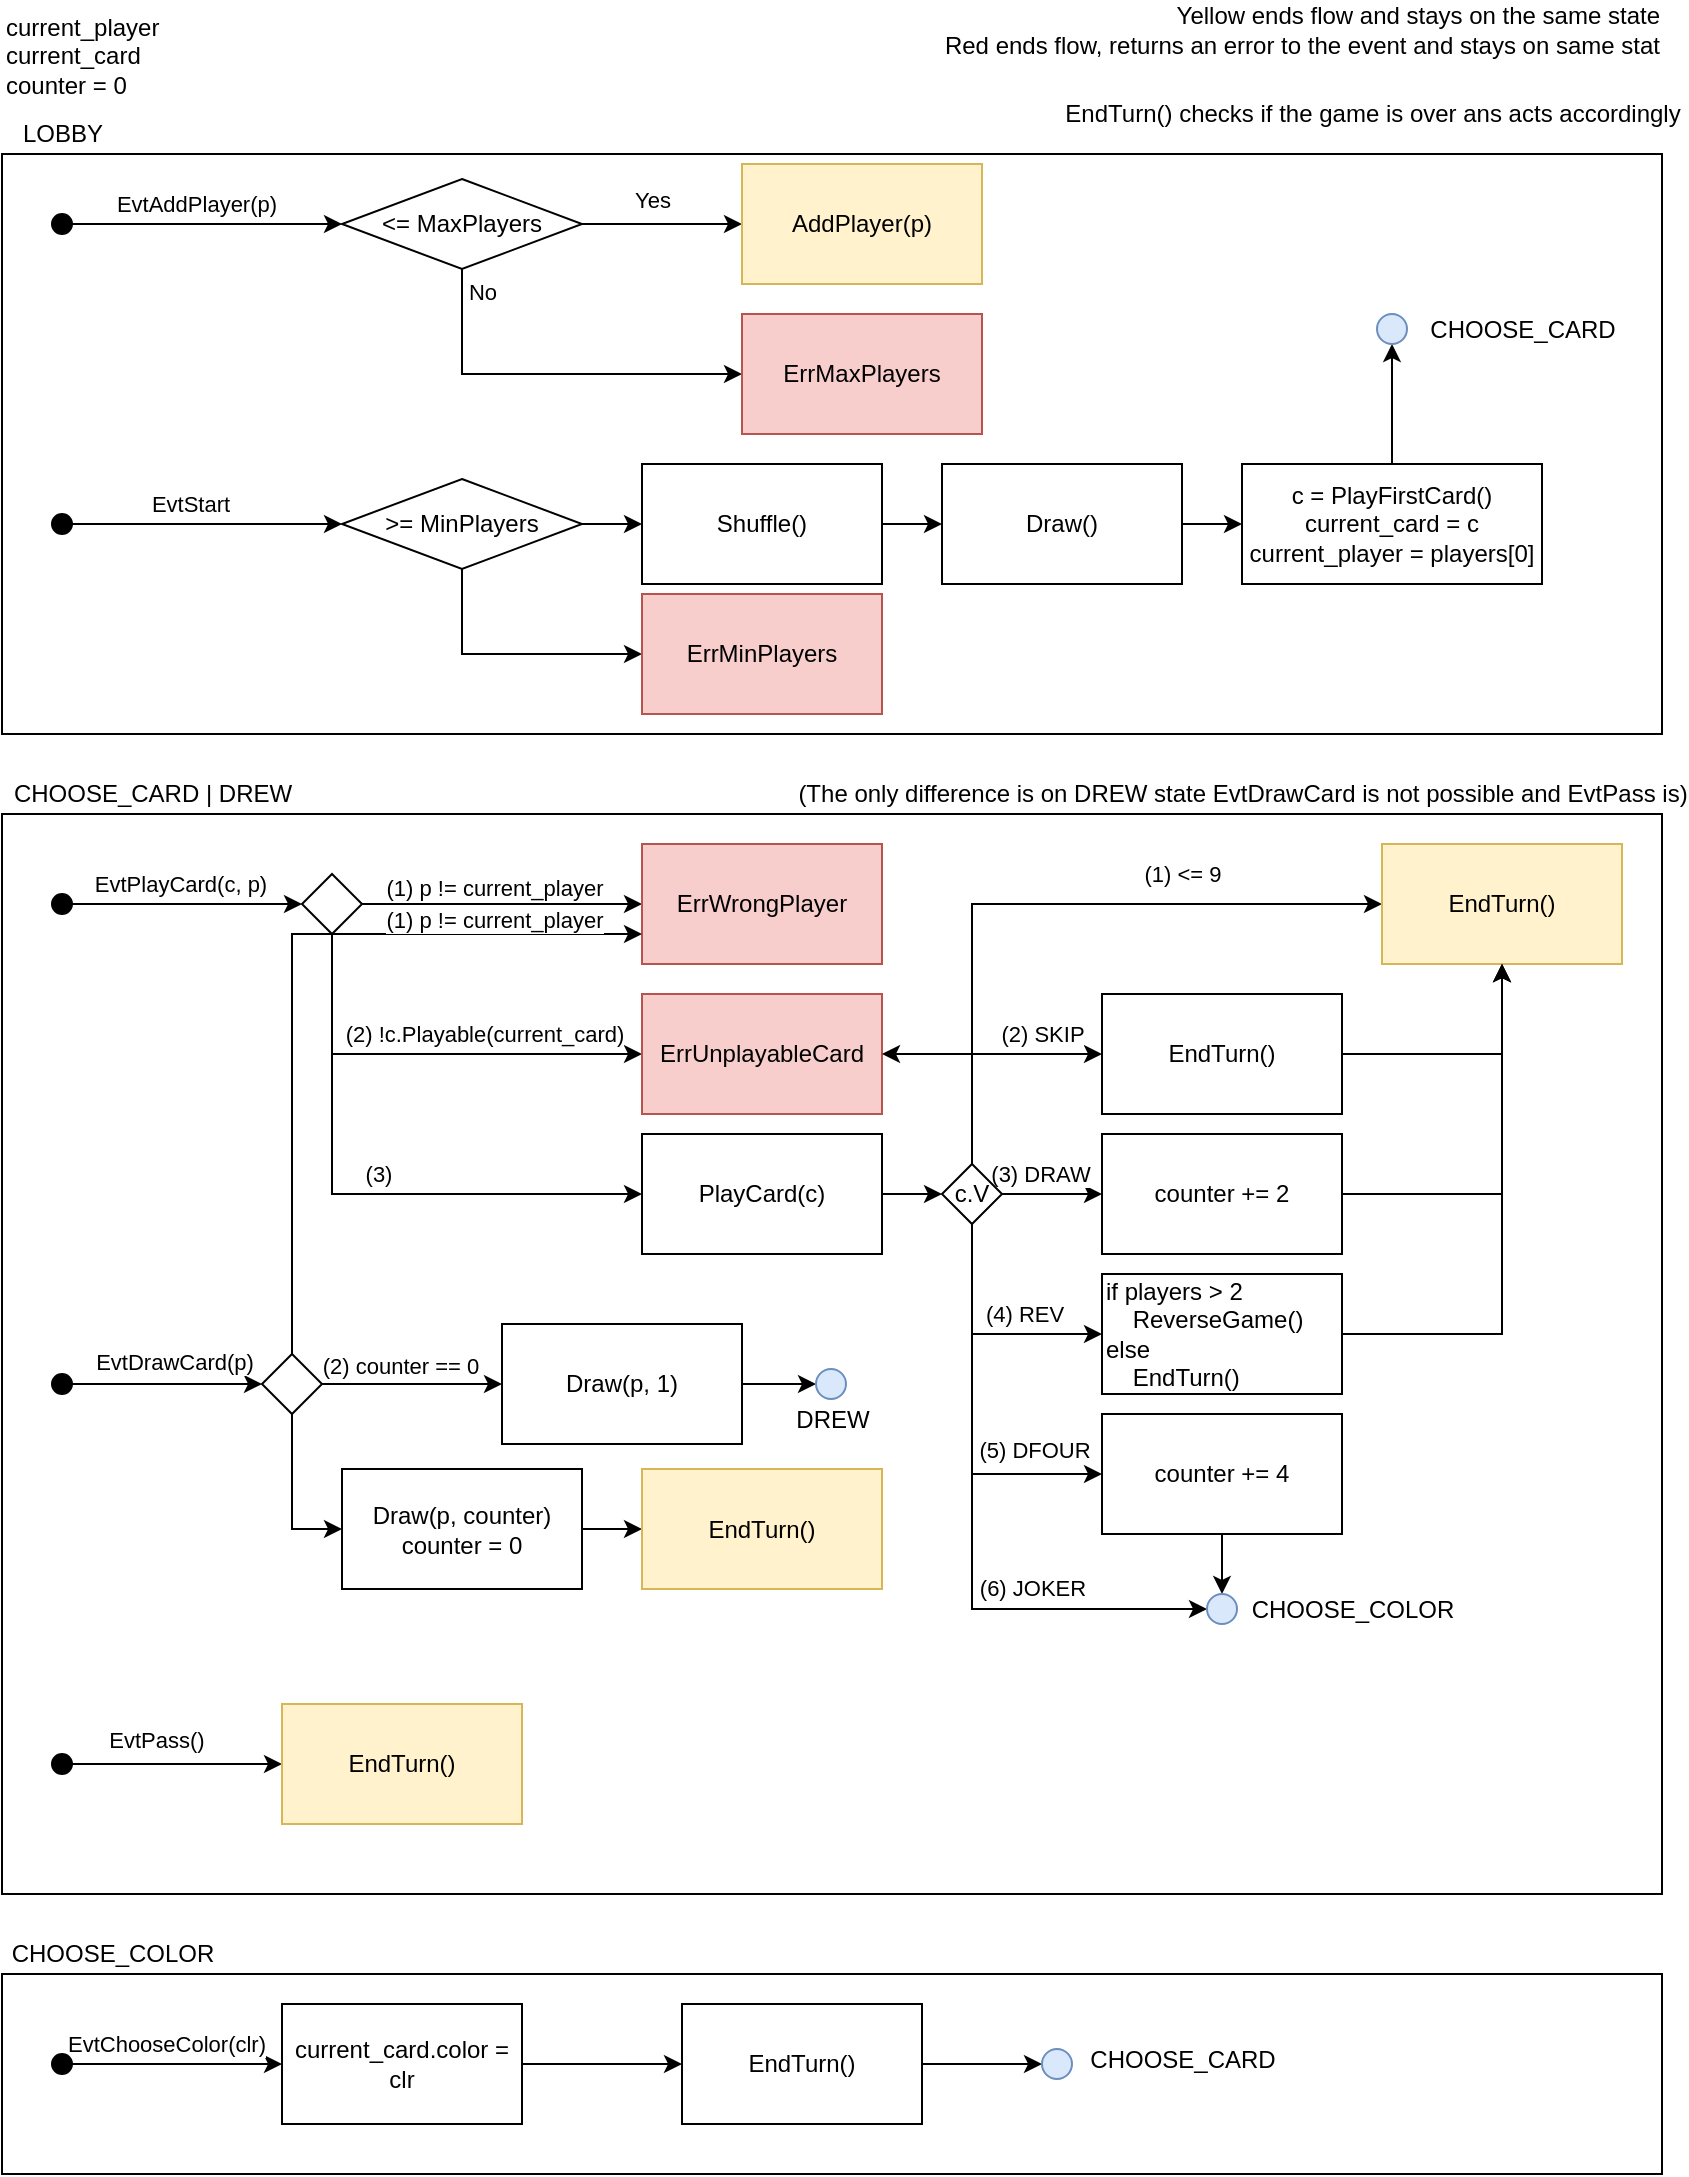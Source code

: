 <mxfile version="14.7.10" type="device"><diagram id="kDZEAtWuV9lDBCB9QYYx" name="Page-1"><mxGraphModel dx="1422" dy="772" grid="1" gridSize="10" guides="1" tooltips="1" connect="1" arrows="1" fold="1" page="1" pageScale="1" pageWidth="850" pageHeight="1100" math="0" shadow="0"><root><mxCell id="0"/><mxCell id="1" parent="0"/><mxCell id="etPcfaq8TZHRsoMwcP09-1" value="" style="rounded=0;whiteSpace=wrap;html=1;fillColor=none;" vertex="1" parent="1"><mxGeometry x="10" y="80" width="830" height="290" as="geometry"/></mxCell><mxCell id="etPcfaq8TZHRsoMwcP09-2" value="LOBBY" style="text;html=1;align=center;verticalAlign=middle;resizable=0;points=[];autosize=1;strokeColor=none;" vertex="1" parent="1"><mxGeometry x="10" y="60" width="60" height="20" as="geometry"/></mxCell><mxCell id="etPcfaq8TZHRsoMwcP09-5" style="edgeStyle=orthogonalEdgeStyle;rounded=0;orthogonalLoop=1;jettySize=auto;html=1;exitX=1;exitY=0.5;exitDx=0;exitDy=0;entryX=0;entryY=0.5;entryDx=0;entryDy=0;" edge="1" parent="1" source="etPcfaq8TZHRsoMwcP09-3"><mxGeometry relative="1" as="geometry"><mxPoint x="180" y="115" as="targetPoint"/></mxGeometry></mxCell><mxCell id="etPcfaq8TZHRsoMwcP09-6" value="EvtAddPlayer(p)" style="edgeLabel;html=1;align=center;verticalAlign=middle;resizable=0;points=[];" vertex="1" connectable="0" parent="etPcfaq8TZHRsoMwcP09-5"><mxGeometry x="-0.289" y="-2" relative="1" as="geometry"><mxPoint x="14" y="-12" as="offset"/></mxGeometry></mxCell><mxCell id="etPcfaq8TZHRsoMwcP09-3" value="" style="ellipse;whiteSpace=wrap;html=1;aspect=fixed;fillColor=#000000;" vertex="1" parent="1"><mxGeometry x="35" y="110" width="10" height="10" as="geometry"/></mxCell><mxCell id="etPcfaq8TZHRsoMwcP09-9" value="" style="edgeStyle=orthogonalEdgeStyle;rounded=0;orthogonalLoop=1;jettySize=auto;html=1;" edge="1" parent="1" source="etPcfaq8TZHRsoMwcP09-7" target="etPcfaq8TZHRsoMwcP09-8"><mxGeometry relative="1" as="geometry"/></mxCell><mxCell id="etPcfaq8TZHRsoMwcP09-10" value="Yes" style="edgeLabel;html=1;align=center;verticalAlign=middle;resizable=0;points=[];" vertex="1" connectable="0" parent="etPcfaq8TZHRsoMwcP09-9"><mxGeometry x="-0.25" relative="1" as="geometry"><mxPoint x="5" y="-12" as="offset"/></mxGeometry></mxCell><mxCell id="etPcfaq8TZHRsoMwcP09-12" value="" style="edgeStyle=orthogonalEdgeStyle;rounded=0;orthogonalLoop=1;jettySize=auto;html=1;" edge="1" parent="1" source="etPcfaq8TZHRsoMwcP09-7" target="etPcfaq8TZHRsoMwcP09-11"><mxGeometry relative="1" as="geometry"><Array as="points"><mxPoint x="240" y="190"/></Array></mxGeometry></mxCell><mxCell id="etPcfaq8TZHRsoMwcP09-14" value="No" style="edgeLabel;html=1;align=center;verticalAlign=middle;resizable=0;points=[];" vertex="1" connectable="0" parent="etPcfaq8TZHRsoMwcP09-12"><mxGeometry x="-0.88" y="2" relative="1" as="geometry"><mxPoint x="8" as="offset"/></mxGeometry></mxCell><mxCell id="etPcfaq8TZHRsoMwcP09-7" value="&amp;lt;= MaxPlayers" style="rhombus;whiteSpace=wrap;html=1;fillColor=#FFFFFF;" vertex="1" parent="1"><mxGeometry x="180" y="92.5" width="120" height="45" as="geometry"/></mxCell><mxCell id="etPcfaq8TZHRsoMwcP09-8" value="AddPlayer(p)" style="whiteSpace=wrap;html=1;fillColor=#fff2cc;strokeColor=#d6b656;" vertex="1" parent="1"><mxGeometry x="380" y="85" width="120" height="60" as="geometry"/></mxCell><mxCell id="etPcfaq8TZHRsoMwcP09-11" value="ErrMaxPlayers" style="whiteSpace=wrap;html=1;fillColor=#f8cecc;strokeColor=#b85450;" vertex="1" parent="1"><mxGeometry x="380" y="160" width="120" height="60" as="geometry"/></mxCell><mxCell id="etPcfaq8TZHRsoMwcP09-17" style="edgeStyle=orthogonalEdgeStyle;rounded=0;orthogonalLoop=1;jettySize=auto;html=1;exitX=1;exitY=0.5;exitDx=0;exitDy=0;entryX=0;entryY=0.5;entryDx=0;entryDy=0;" edge="1" parent="1" source="etPcfaq8TZHRsoMwcP09-15" target="etPcfaq8TZHRsoMwcP09-16"><mxGeometry relative="1" as="geometry"/></mxCell><mxCell id="etPcfaq8TZHRsoMwcP09-18" value="EvtStart" style="edgeLabel;html=1;align=center;verticalAlign=middle;resizable=0;points=[];" vertex="1" connectable="0" parent="etPcfaq8TZHRsoMwcP09-17"><mxGeometry x="-0.659" y="-2" relative="1" as="geometry"><mxPoint x="36" y="-12" as="offset"/></mxGeometry></mxCell><mxCell id="etPcfaq8TZHRsoMwcP09-15" value="" style="ellipse;whiteSpace=wrap;html=1;aspect=fixed;fillColor=#000000;" vertex="1" parent="1"><mxGeometry x="35" y="260" width="10" height="10" as="geometry"/></mxCell><mxCell id="etPcfaq8TZHRsoMwcP09-20" style="edgeStyle=orthogonalEdgeStyle;rounded=0;orthogonalLoop=1;jettySize=auto;html=1;exitX=1;exitY=0.5;exitDx=0;exitDy=0;entryX=0;entryY=0.5;entryDx=0;entryDy=0;" edge="1" parent="1" source="etPcfaq8TZHRsoMwcP09-16" target="etPcfaq8TZHRsoMwcP09-19"><mxGeometry relative="1" as="geometry"/></mxCell><mxCell id="etPcfaq8TZHRsoMwcP09-32" style="edgeStyle=orthogonalEdgeStyle;rounded=0;orthogonalLoop=1;jettySize=auto;html=1;exitX=0.5;exitY=1;exitDx=0;exitDy=0;entryX=0;entryY=0.5;entryDx=0;entryDy=0;" edge="1" parent="1" source="etPcfaq8TZHRsoMwcP09-16" target="etPcfaq8TZHRsoMwcP09-31"><mxGeometry relative="1" as="geometry"/></mxCell><mxCell id="etPcfaq8TZHRsoMwcP09-16" value="&amp;gt;= MinPlayers" style="rhombus;whiteSpace=wrap;html=1;fillColor=#FFFFFF;" vertex="1" parent="1"><mxGeometry x="180" y="242.5" width="120" height="45" as="geometry"/></mxCell><mxCell id="etPcfaq8TZHRsoMwcP09-22" value="" style="edgeStyle=orthogonalEdgeStyle;rounded=0;orthogonalLoop=1;jettySize=auto;html=1;" edge="1" parent="1" source="etPcfaq8TZHRsoMwcP09-19" target="etPcfaq8TZHRsoMwcP09-21"><mxGeometry relative="1" as="geometry"/></mxCell><mxCell id="etPcfaq8TZHRsoMwcP09-19" value="Shuffle()" style="whiteSpace=wrap;html=1;fillColor=#FFFFFF;" vertex="1" parent="1"><mxGeometry x="330" y="235" width="120" height="60" as="geometry"/></mxCell><mxCell id="etPcfaq8TZHRsoMwcP09-25" value="" style="edgeStyle=orthogonalEdgeStyle;rounded=0;orthogonalLoop=1;jettySize=auto;html=1;" edge="1" parent="1" source="etPcfaq8TZHRsoMwcP09-21" target="etPcfaq8TZHRsoMwcP09-24"><mxGeometry relative="1" as="geometry"/></mxCell><mxCell id="etPcfaq8TZHRsoMwcP09-21" value="Draw()" style="whiteSpace=wrap;html=1;fillColor=#FFFFFF;" vertex="1" parent="1"><mxGeometry x="480" y="235" width="120" height="60" as="geometry"/></mxCell><mxCell id="etPcfaq8TZHRsoMwcP09-29" style="edgeStyle=orthogonalEdgeStyle;rounded=0;orthogonalLoop=1;jettySize=auto;html=1;exitX=0.5;exitY=0;exitDx=0;exitDy=0;entryX=0.5;entryY=1;entryDx=0;entryDy=0;" edge="1" parent="1" source="etPcfaq8TZHRsoMwcP09-24" target="etPcfaq8TZHRsoMwcP09-28"><mxGeometry relative="1" as="geometry"/></mxCell><mxCell id="etPcfaq8TZHRsoMwcP09-24" value="c = PlayFirstCard()&lt;br&gt;current_card = c&lt;br&gt;current_player = players[0]" style="whiteSpace=wrap;html=1;fillColor=#FFFFFF;" vertex="1" parent="1"><mxGeometry x="630" y="235" width="150" height="60" as="geometry"/></mxCell><mxCell id="etPcfaq8TZHRsoMwcP09-28" value="" style="ellipse;whiteSpace=wrap;html=1;aspect=fixed;fillColor=#dae8fc;strokeColor=#6c8ebf;" vertex="1" parent="1"><mxGeometry x="697.5" y="160" width="15" height="15" as="geometry"/></mxCell><mxCell id="etPcfaq8TZHRsoMwcP09-30" value="CHOOSE_CARD" style="text;html=1;align=center;verticalAlign=middle;resizable=0;points=[];autosize=1;strokeColor=none;" vertex="1" parent="1"><mxGeometry x="720" y="157.5" width="100" height="20" as="geometry"/></mxCell><mxCell id="etPcfaq8TZHRsoMwcP09-31" value="ErrMinPlayers" style="whiteSpace=wrap;html=1;fillColor=#f8cecc;strokeColor=#b85450;" vertex="1" parent="1"><mxGeometry x="330" y="300" width="120" height="60" as="geometry"/></mxCell><mxCell id="etPcfaq8TZHRsoMwcP09-35" value="" style="rounded=0;whiteSpace=wrap;html=1;fillColor=none;" vertex="1" parent="1"><mxGeometry x="10" y="410" width="830" height="540" as="geometry"/></mxCell><mxCell id="etPcfaq8TZHRsoMwcP09-36" value="CHOOSE_CARD | DREW" style="text;html=1;align=center;verticalAlign=middle;resizable=0;points=[];autosize=1;strokeColor=none;" vertex="1" parent="1"><mxGeometry x="10" y="390" width="150" height="20" as="geometry"/></mxCell><mxCell id="etPcfaq8TZHRsoMwcP09-41" style="edgeStyle=orthogonalEdgeStyle;rounded=0;orthogonalLoop=1;jettySize=auto;html=1;exitX=1;exitY=0.5;exitDx=0;exitDy=0;entryX=0;entryY=0.5;entryDx=0;entryDy=0;" edge="1" parent="1" source="etPcfaq8TZHRsoMwcP09-37" target="etPcfaq8TZHRsoMwcP09-40"><mxGeometry relative="1" as="geometry"/></mxCell><mxCell id="etPcfaq8TZHRsoMwcP09-42" value="EvtPlayCard(c, p)" style="edgeLabel;html=1;align=center;verticalAlign=middle;resizable=0;points=[];" vertex="1" connectable="0" parent="etPcfaq8TZHRsoMwcP09-41"><mxGeometry x="-0.709" relative="1" as="geometry"><mxPoint x="37" y="-10" as="offset"/></mxGeometry></mxCell><mxCell id="etPcfaq8TZHRsoMwcP09-37" value="" style="ellipse;whiteSpace=wrap;html=1;aspect=fixed;fillColor=#000000;" vertex="1" parent="1"><mxGeometry x="35" y="450" width="10" height="10" as="geometry"/></mxCell><mxCell id="etPcfaq8TZHRsoMwcP09-45" style="edgeStyle=orthogonalEdgeStyle;rounded=0;orthogonalLoop=1;jettySize=auto;html=1;exitX=1;exitY=0.5;exitDx=0;exitDy=0;entryX=0;entryY=0.5;entryDx=0;entryDy=0;" edge="1" parent="1" source="etPcfaq8TZHRsoMwcP09-40" target="etPcfaq8TZHRsoMwcP09-44"><mxGeometry relative="1" as="geometry"/></mxCell><mxCell id="etPcfaq8TZHRsoMwcP09-46" value="(1) p != current_player" style="edgeLabel;html=1;align=center;verticalAlign=middle;resizable=0;points=[];" vertex="1" connectable="0" parent="etPcfaq8TZHRsoMwcP09-45"><mxGeometry x="-0.771" y="-1" relative="1" as="geometry"><mxPoint x="50" y="-9" as="offset"/></mxGeometry></mxCell><mxCell id="etPcfaq8TZHRsoMwcP09-48" style="edgeStyle=orthogonalEdgeStyle;rounded=0;orthogonalLoop=1;jettySize=auto;html=1;exitX=0.5;exitY=1;exitDx=0;exitDy=0;entryX=0;entryY=0.5;entryDx=0;entryDy=0;" edge="1" parent="1" source="etPcfaq8TZHRsoMwcP09-40" target="etPcfaq8TZHRsoMwcP09-47"><mxGeometry relative="1" as="geometry"/></mxCell><mxCell id="etPcfaq8TZHRsoMwcP09-49" value="(2) !c.Playable(current_card)" style="edgeLabel;html=1;align=center;verticalAlign=middle;resizable=0;points=[];" vertex="1" connectable="0" parent="etPcfaq8TZHRsoMwcP09-48"><mxGeometry x="-0.225" relative="1" as="geometry"><mxPoint x="52" y="-10" as="offset"/></mxGeometry></mxCell><mxCell id="etPcfaq8TZHRsoMwcP09-52" style="edgeStyle=orthogonalEdgeStyle;rounded=0;orthogonalLoop=1;jettySize=auto;html=1;exitX=0.5;exitY=1;exitDx=0;exitDy=0;entryX=0;entryY=0.5;entryDx=0;entryDy=0;" edge="1" parent="1" source="etPcfaq8TZHRsoMwcP09-40" target="etPcfaq8TZHRsoMwcP09-51"><mxGeometry relative="1" as="geometry"/></mxCell><mxCell id="etPcfaq8TZHRsoMwcP09-53" value="(3)" style="edgeLabel;html=1;align=center;verticalAlign=middle;resizable=0;points=[];" vertex="1" connectable="0" parent="etPcfaq8TZHRsoMwcP09-52"><mxGeometry x="0.073" relative="1" as="geometry"><mxPoint y="-10" as="offset"/></mxGeometry></mxCell><mxCell id="etPcfaq8TZHRsoMwcP09-40" value="" style="rhombus;whiteSpace=wrap;html=1;fillColor=#FFFFFF;" vertex="1" parent="1"><mxGeometry x="160" y="440" width="30" height="30" as="geometry"/></mxCell><mxCell id="etPcfaq8TZHRsoMwcP09-43" value="current_player&lt;br&gt;current_card&lt;br&gt;counter = 0" style="text;html=1;align=left;verticalAlign=bottom;resizable=0;points=[];autosize=1;strokeColor=none;" vertex="1" parent="1"><mxGeometry x="10" y="5" width="90" height="50" as="geometry"/></mxCell><mxCell id="etPcfaq8TZHRsoMwcP09-44" value="ErrWrongPlayer" style="whiteSpace=wrap;html=1;fillColor=#f8cecc;strokeColor=#b85450;" vertex="1" parent="1"><mxGeometry x="330" y="425" width="120" height="60" as="geometry"/></mxCell><mxCell id="etPcfaq8TZHRsoMwcP09-47" value="ErrUnplayableCard" style="whiteSpace=wrap;html=1;fillColor=#f8cecc;strokeColor=#b85450;" vertex="1" parent="1"><mxGeometry x="330" y="500" width="120" height="60" as="geometry"/></mxCell><mxCell id="etPcfaq8TZHRsoMwcP09-55" style="edgeStyle=orthogonalEdgeStyle;rounded=0;orthogonalLoop=1;jettySize=auto;html=1;exitX=1;exitY=0.5;exitDx=0;exitDy=0;entryX=0;entryY=0.5;entryDx=0;entryDy=0;" edge="1" parent="1" source="etPcfaq8TZHRsoMwcP09-51" target="etPcfaq8TZHRsoMwcP09-54"><mxGeometry relative="1" as="geometry"/></mxCell><mxCell id="etPcfaq8TZHRsoMwcP09-51" value="PlayCard(c)" style="whiteSpace=wrap;html=1;fillColor=#FFFFFF;" vertex="1" parent="1"><mxGeometry x="330" y="570" width="120" height="60" as="geometry"/></mxCell><mxCell id="etPcfaq8TZHRsoMwcP09-57" style="edgeStyle=orthogonalEdgeStyle;rounded=0;orthogonalLoop=1;jettySize=auto;html=1;exitX=0.5;exitY=0;exitDx=0;exitDy=0;entryX=0;entryY=0.5;entryDx=0;entryDy=0;" edge="1" parent="1" source="etPcfaq8TZHRsoMwcP09-54" target="etPcfaq8TZHRsoMwcP09-56"><mxGeometry relative="1" as="geometry"/></mxCell><mxCell id="etPcfaq8TZHRsoMwcP09-58" value="(1) &amp;lt;= 9" style="edgeLabel;html=1;align=center;verticalAlign=middle;resizable=0;points=[];" vertex="1" connectable="0" parent="etPcfaq8TZHRsoMwcP09-57"><mxGeometry x="-0.011" y="-1" relative="1" as="geometry"><mxPoint x="69" y="-16" as="offset"/></mxGeometry></mxCell><mxCell id="etPcfaq8TZHRsoMwcP09-60" style="edgeStyle=orthogonalEdgeStyle;rounded=0;orthogonalLoop=1;jettySize=auto;html=1;exitX=0.5;exitY=0;exitDx=0;exitDy=0;entryX=0;entryY=0.5;entryDx=0;entryDy=0;" edge="1" parent="1" source="etPcfaq8TZHRsoMwcP09-54" target="etPcfaq8TZHRsoMwcP09-59"><mxGeometry relative="1" as="geometry"/></mxCell><mxCell id="etPcfaq8TZHRsoMwcP09-61" value="(2) SKIP" style="edgeLabel;html=1;align=center;verticalAlign=middle;resizable=0;points=[];" vertex="1" connectable="0" parent="etPcfaq8TZHRsoMwcP09-60"><mxGeometry x="0.368" y="1" relative="1" as="geometry"><mxPoint x="8" y="-9" as="offset"/></mxGeometry></mxCell><mxCell id="etPcfaq8TZHRsoMwcP09-65" value="" style="edgeStyle=orthogonalEdgeStyle;rounded=0;orthogonalLoop=1;jettySize=auto;html=1;" edge="1" parent="1" source="etPcfaq8TZHRsoMwcP09-54" target="etPcfaq8TZHRsoMwcP09-64"><mxGeometry relative="1" as="geometry"/></mxCell><mxCell id="etPcfaq8TZHRsoMwcP09-68" value="(3) DRAW" style="edgeLabel;html=1;align=center;verticalAlign=middle;resizable=0;points=[];" vertex="1" connectable="0" parent="etPcfaq8TZHRsoMwcP09-65"><mxGeometry x="-0.232" y="-1" relative="1" as="geometry"><mxPoint y="-11" as="offset"/></mxGeometry></mxCell><mxCell id="etPcfaq8TZHRsoMwcP09-70" style="edgeStyle=orthogonalEdgeStyle;rounded=0;orthogonalLoop=1;jettySize=auto;html=1;exitX=0.5;exitY=1;exitDx=0;exitDy=0;entryX=0;entryY=0.5;entryDx=0;entryDy=0;" edge="1" parent="1" source="etPcfaq8TZHRsoMwcP09-54" target="etPcfaq8TZHRsoMwcP09-69"><mxGeometry relative="1" as="geometry"/></mxCell><mxCell id="etPcfaq8TZHRsoMwcP09-71" value="(4) REV" style="edgeLabel;html=1;align=center;verticalAlign=middle;resizable=0;points=[];" vertex="1" connectable="0" parent="etPcfaq8TZHRsoMwcP09-70"><mxGeometry x="0.074" y="-1" relative="1" as="geometry"><mxPoint x="16" y="-11" as="offset"/></mxGeometry></mxCell><mxCell id="etPcfaq8TZHRsoMwcP09-75" style="edgeStyle=orthogonalEdgeStyle;rounded=0;orthogonalLoop=1;jettySize=auto;html=1;exitX=0.5;exitY=1;exitDx=0;exitDy=0;entryX=0;entryY=0.5;entryDx=0;entryDy=0;" edge="1" parent="1" source="etPcfaq8TZHRsoMwcP09-54" target="etPcfaq8TZHRsoMwcP09-74"><mxGeometry relative="1" as="geometry"/></mxCell><mxCell id="etPcfaq8TZHRsoMwcP09-76" value="(5) DFOUR" style="edgeLabel;html=1;align=center;verticalAlign=middle;resizable=0;points=[];" vertex="1" connectable="0" parent="etPcfaq8TZHRsoMwcP09-75"><mxGeometry x="0.475" y="1" relative="1" as="geometry"><mxPoint x="16" y="-11" as="offset"/></mxGeometry></mxCell><mxCell id="etPcfaq8TZHRsoMwcP09-80" style="edgeStyle=orthogonalEdgeStyle;rounded=0;orthogonalLoop=1;jettySize=auto;html=1;exitX=0.5;exitY=1;exitDx=0;exitDy=0;entryX=0;entryY=0.5;entryDx=0;entryDy=0;" edge="1" parent="1" source="etPcfaq8TZHRsoMwcP09-54" target="etPcfaq8TZHRsoMwcP09-77"><mxGeometry relative="1" as="geometry"/></mxCell><mxCell id="etPcfaq8TZHRsoMwcP09-81" value="(6) JOKER" style="edgeLabel;html=1;align=center;verticalAlign=middle;resizable=0;points=[];" vertex="1" connectable="0" parent="etPcfaq8TZHRsoMwcP09-80"><mxGeometry x="0.349" y="2" relative="1" as="geometry"><mxPoint x="13" y="-9" as="offset"/></mxGeometry></mxCell><mxCell id="etPcfaq8TZHRsoMwcP09-82" style="edgeStyle=orthogonalEdgeStyle;rounded=0;orthogonalLoop=1;jettySize=auto;html=1;exitX=0.5;exitY=0;exitDx=0;exitDy=0;entryX=1;entryY=0.5;entryDx=0;entryDy=0;" edge="1" parent="1" source="etPcfaq8TZHRsoMwcP09-54" target="etPcfaq8TZHRsoMwcP09-47"><mxGeometry relative="1" as="geometry"/></mxCell><mxCell id="etPcfaq8TZHRsoMwcP09-54" value="c.V" style="rhombus;whiteSpace=wrap;html=1;fillColor=#FFFFFF;" vertex="1" parent="1"><mxGeometry x="480" y="585" width="30" height="30" as="geometry"/></mxCell><mxCell id="etPcfaq8TZHRsoMwcP09-56" value="EndTurn()" style="whiteSpace=wrap;html=1;fillColor=#fff2cc;strokeColor=#d6b656;" vertex="1" parent="1"><mxGeometry x="700" y="425" width="120" height="60" as="geometry"/></mxCell><mxCell id="etPcfaq8TZHRsoMwcP09-63" value="" style="edgeStyle=orthogonalEdgeStyle;rounded=0;orthogonalLoop=1;jettySize=auto;html=1;entryX=0.5;entryY=1;entryDx=0;entryDy=0;" edge="1" parent="1" source="etPcfaq8TZHRsoMwcP09-59" target="etPcfaq8TZHRsoMwcP09-56"><mxGeometry relative="1" as="geometry"><mxPoint x="710" y="530" as="targetPoint"/></mxGeometry></mxCell><mxCell id="etPcfaq8TZHRsoMwcP09-59" value="EndTurn()" style="whiteSpace=wrap;html=1;fillColor=#FFFFFF;" vertex="1" parent="1"><mxGeometry x="560" y="500" width="120" height="60" as="geometry"/></mxCell><mxCell id="etPcfaq8TZHRsoMwcP09-67" value="" style="edgeStyle=orthogonalEdgeStyle;rounded=0;orthogonalLoop=1;jettySize=auto;html=1;entryX=0.5;entryY=1;entryDx=0;entryDy=0;" edge="1" parent="1" source="etPcfaq8TZHRsoMwcP09-64" target="etPcfaq8TZHRsoMwcP09-56"><mxGeometry relative="1" as="geometry"><mxPoint x="710" y="600" as="targetPoint"/></mxGeometry></mxCell><mxCell id="etPcfaq8TZHRsoMwcP09-64" value="counter += 2" style="whiteSpace=wrap;html=1;fillColor=#FFFFFF;" vertex="1" parent="1"><mxGeometry x="560" y="570" width="120" height="60" as="geometry"/></mxCell><mxCell id="etPcfaq8TZHRsoMwcP09-73" style="edgeStyle=orthogonalEdgeStyle;rounded=0;orthogonalLoop=1;jettySize=auto;html=1;exitX=1;exitY=0.5;exitDx=0;exitDy=0;entryX=0.5;entryY=1;entryDx=0;entryDy=0;" edge="1" parent="1" source="etPcfaq8TZHRsoMwcP09-69" target="etPcfaq8TZHRsoMwcP09-56"><mxGeometry relative="1" as="geometry"><mxPoint x="710" y="670" as="targetPoint"/></mxGeometry></mxCell><mxCell id="etPcfaq8TZHRsoMwcP09-69" value="if players &amp;gt; 2&lt;br&gt;&amp;nbsp; &amp;nbsp; ReverseGame()&lt;br&gt;else&lt;br&gt;&amp;nbsp; &amp;nbsp; EndTurn()" style="whiteSpace=wrap;html=1;fillColor=#FFFFFF;align=left;" vertex="1" parent="1"><mxGeometry x="560" y="640" width="120" height="60" as="geometry"/></mxCell><mxCell id="etPcfaq8TZHRsoMwcP09-79" style="edgeStyle=orthogonalEdgeStyle;rounded=0;orthogonalLoop=1;jettySize=auto;html=1;exitX=0.5;exitY=1;exitDx=0;exitDy=0;entryX=0.5;entryY=0;entryDx=0;entryDy=0;" edge="1" parent="1" source="etPcfaq8TZHRsoMwcP09-74" target="etPcfaq8TZHRsoMwcP09-77"><mxGeometry relative="1" as="geometry"/></mxCell><mxCell id="etPcfaq8TZHRsoMwcP09-74" value="counter += 4" style="whiteSpace=wrap;html=1;fillColor=#FFFFFF;" vertex="1" parent="1"><mxGeometry x="560" y="710" width="120" height="60" as="geometry"/></mxCell><mxCell id="etPcfaq8TZHRsoMwcP09-77" value="" style="ellipse;whiteSpace=wrap;html=1;aspect=fixed;fillColor=#dae8fc;strokeColor=#6c8ebf;" vertex="1" parent="1"><mxGeometry x="612.5" y="800" width="15" height="15" as="geometry"/></mxCell><mxCell id="etPcfaq8TZHRsoMwcP09-78" value="CHOOSE_COLOR" style="text;html=1;align=center;verticalAlign=middle;resizable=0;points=[];autosize=1;strokeColor=none;" vertex="1" parent="1"><mxGeometry x="630" y="797.5" width="110" height="20" as="geometry"/></mxCell><mxCell id="etPcfaq8TZHRsoMwcP09-85" style="edgeStyle=orthogonalEdgeStyle;rounded=0;orthogonalLoop=1;jettySize=auto;html=1;exitX=1;exitY=0.5;exitDx=0;exitDy=0;entryX=0;entryY=0.5;entryDx=0;entryDy=0;" edge="1" parent="1" source="etPcfaq8TZHRsoMwcP09-83" target="etPcfaq8TZHRsoMwcP09-84"><mxGeometry relative="1" as="geometry"/></mxCell><mxCell id="etPcfaq8TZHRsoMwcP09-86" value="EvtDrawCard(p)" style="edgeLabel;html=1;align=center;verticalAlign=middle;resizable=0;points=[];" vertex="1" connectable="0" parent="etPcfaq8TZHRsoMwcP09-85"><mxGeometry x="-0.778" y="1" relative="1" as="geometry"><mxPoint x="40" y="-10" as="offset"/></mxGeometry></mxCell><mxCell id="etPcfaq8TZHRsoMwcP09-83" value="" style="ellipse;whiteSpace=wrap;html=1;aspect=fixed;fillColor=#000000;" vertex="1" parent="1"><mxGeometry x="35" y="690" width="10" height="10" as="geometry"/></mxCell><mxCell id="etPcfaq8TZHRsoMwcP09-89" style="edgeStyle=orthogonalEdgeStyle;rounded=0;orthogonalLoop=1;jettySize=auto;html=1;exitX=0.5;exitY=0;exitDx=0;exitDy=0;entryX=0;entryY=0.75;entryDx=0;entryDy=0;" edge="1" parent="1" source="etPcfaq8TZHRsoMwcP09-84" target="etPcfaq8TZHRsoMwcP09-44"><mxGeometry relative="1" as="geometry"/></mxCell><mxCell id="etPcfaq8TZHRsoMwcP09-90" value="(1) p != current_player" style="edgeLabel;html=1;align=center;verticalAlign=middle;resizable=0;points=[];" vertex="1" connectable="0" parent="etPcfaq8TZHRsoMwcP09-89"><mxGeometry x="0.412" y="-1" relative="1" as="geometry"><mxPoint x="39" y="-8" as="offset"/></mxGeometry></mxCell><mxCell id="etPcfaq8TZHRsoMwcP09-92" value="" style="edgeStyle=orthogonalEdgeStyle;rounded=0;orthogonalLoop=1;jettySize=auto;html=1;" edge="1" parent="1" source="etPcfaq8TZHRsoMwcP09-84" target="etPcfaq8TZHRsoMwcP09-91"><mxGeometry relative="1" as="geometry"/></mxCell><mxCell id="etPcfaq8TZHRsoMwcP09-93" value="(2) counter == 0" style="edgeLabel;html=1;align=center;verticalAlign=middle;resizable=0;points=[];" vertex="1" connectable="0" parent="etPcfaq8TZHRsoMwcP09-92"><mxGeometry x="-0.711" relative="1" as="geometry"><mxPoint x="26" y="-9" as="offset"/></mxGeometry></mxCell><mxCell id="etPcfaq8TZHRsoMwcP09-98" style="edgeStyle=orthogonalEdgeStyle;rounded=0;orthogonalLoop=1;jettySize=auto;html=1;exitX=0.5;exitY=1;exitDx=0;exitDy=0;entryX=0;entryY=0.5;entryDx=0;entryDy=0;" edge="1" parent="1" source="etPcfaq8TZHRsoMwcP09-84" target="etPcfaq8TZHRsoMwcP09-97"><mxGeometry relative="1" as="geometry"/></mxCell><mxCell id="etPcfaq8TZHRsoMwcP09-84" value="" style="rhombus;whiteSpace=wrap;html=1;fillColor=#FFFFFF;" vertex="1" parent="1"><mxGeometry x="140" y="680" width="30" height="30" as="geometry"/></mxCell><mxCell id="etPcfaq8TZHRsoMwcP09-95" style="edgeStyle=orthogonalEdgeStyle;rounded=0;orthogonalLoop=1;jettySize=auto;html=1;exitX=1;exitY=0.5;exitDx=0;exitDy=0;entryX=0;entryY=0.5;entryDx=0;entryDy=0;" edge="1" parent="1" source="etPcfaq8TZHRsoMwcP09-91" target="etPcfaq8TZHRsoMwcP09-94"><mxGeometry relative="1" as="geometry"/></mxCell><mxCell id="etPcfaq8TZHRsoMwcP09-91" value="Draw(p, 1)" style="whiteSpace=wrap;html=1;fillColor=#FFFFFF;" vertex="1" parent="1"><mxGeometry x="260" y="665" width="120" height="60" as="geometry"/></mxCell><mxCell id="etPcfaq8TZHRsoMwcP09-94" value="" style="ellipse;whiteSpace=wrap;html=1;aspect=fixed;fillColor=#dae8fc;strokeColor=#6c8ebf;" vertex="1" parent="1"><mxGeometry x="417" y="687.5" width="15" height="15" as="geometry"/></mxCell><mxCell id="etPcfaq8TZHRsoMwcP09-96" value="DREW" style="text;html=1;align=center;verticalAlign=middle;resizable=0;points=[];autosize=1;strokeColor=none;" vertex="1" parent="1"><mxGeometry x="400" y="702.5" width="50" height="20" as="geometry"/></mxCell><mxCell id="etPcfaq8TZHRsoMwcP09-101" value="" style="edgeStyle=orthogonalEdgeStyle;rounded=0;orthogonalLoop=1;jettySize=auto;html=1;" edge="1" parent="1" source="etPcfaq8TZHRsoMwcP09-97" target="etPcfaq8TZHRsoMwcP09-100"><mxGeometry relative="1" as="geometry"/></mxCell><mxCell id="etPcfaq8TZHRsoMwcP09-97" value="Draw(p, counter)&lt;br&gt;counter = 0" style="whiteSpace=wrap;html=1;fillColor=#FFFFFF;" vertex="1" parent="1"><mxGeometry x="180" y="737.5" width="120" height="60" as="geometry"/></mxCell><mxCell id="etPcfaq8TZHRsoMwcP09-100" value="EndTurn()" style="whiteSpace=wrap;html=1;fillColor=#fff2cc;strokeColor=#d6b656;" vertex="1" parent="1"><mxGeometry x="330" y="737.5" width="120" height="60" as="geometry"/></mxCell><mxCell id="etPcfaq8TZHRsoMwcP09-102" value="Yellow ends flow and stays on the same state&lt;br&gt;Red ends flow, returns an error to the event and stays on same stat" style="text;html=1;align=right;verticalAlign=bottom;resizable=0;points=[];autosize=1;strokeColor=none;" vertex="1" parent="1"><mxGeometry x="510" y="5" width="330" height="30" as="geometry"/></mxCell><mxCell id="etPcfaq8TZHRsoMwcP09-103" value="(The only difference is on DREW state EvtDrawCard is not possible and EvtPass is)" style="text;html=1;align=center;verticalAlign=middle;resizable=0;points=[];autosize=1;strokeColor=none;" vertex="1" parent="1"><mxGeometry x="420" y="390" width="420" height="20" as="geometry"/></mxCell><mxCell id="etPcfaq8TZHRsoMwcP09-106" style="edgeStyle=orthogonalEdgeStyle;rounded=0;orthogonalLoop=1;jettySize=auto;html=1;exitX=1;exitY=0.5;exitDx=0;exitDy=0;entryX=0;entryY=0.5;entryDx=0;entryDy=0;" edge="1" parent="1" source="etPcfaq8TZHRsoMwcP09-104" target="etPcfaq8TZHRsoMwcP09-105"><mxGeometry relative="1" as="geometry"/></mxCell><mxCell id="etPcfaq8TZHRsoMwcP09-107" value="EvtPass()" style="edgeLabel;html=1;align=center;verticalAlign=middle;resizable=0;points=[];" vertex="1" connectable="0" parent="etPcfaq8TZHRsoMwcP09-106"><mxGeometry x="-0.698" y="-1" relative="1" as="geometry"><mxPoint x="26" y="-13" as="offset"/></mxGeometry></mxCell><mxCell id="etPcfaq8TZHRsoMwcP09-104" value="" style="ellipse;whiteSpace=wrap;html=1;aspect=fixed;fillColor=#000000;" vertex="1" parent="1"><mxGeometry x="35" y="880" width="10" height="10" as="geometry"/></mxCell><mxCell id="etPcfaq8TZHRsoMwcP09-105" value="EndTurn()" style="whiteSpace=wrap;html=1;fillColor=#fff2cc;strokeColor=#d6b656;" vertex="1" parent="1"><mxGeometry x="150" y="855" width="120" height="60" as="geometry"/></mxCell><mxCell id="etPcfaq8TZHRsoMwcP09-108" value="EndTurn() checks if the game is over ans acts accordingly" style="text;html=1;align=center;verticalAlign=middle;resizable=0;points=[];autosize=1;strokeColor=none;" vertex="1" parent="1"><mxGeometry x="550" y="50" width="290" height="20" as="geometry"/></mxCell><mxCell id="etPcfaq8TZHRsoMwcP09-109" value="" style="rounded=0;whiteSpace=wrap;html=1;fillColor=none;" vertex="1" parent="1"><mxGeometry x="10" y="990" width="830" height="100" as="geometry"/></mxCell><mxCell id="etPcfaq8TZHRsoMwcP09-110" value="CHOOSE_COLOR" style="text;html=1;align=center;verticalAlign=middle;resizable=0;points=[];autosize=1;strokeColor=none;" vertex="1" parent="1"><mxGeometry x="10" y="970" width="110" height="20" as="geometry"/></mxCell><mxCell id="etPcfaq8TZHRsoMwcP09-114" style="edgeStyle=orthogonalEdgeStyle;rounded=0;orthogonalLoop=1;jettySize=auto;html=1;exitX=1;exitY=0.5;exitDx=0;exitDy=0;entryX=0;entryY=0.5;entryDx=0;entryDy=0;" edge="1" parent="1" source="etPcfaq8TZHRsoMwcP09-111" target="etPcfaq8TZHRsoMwcP09-113"><mxGeometry relative="1" as="geometry"/></mxCell><mxCell id="etPcfaq8TZHRsoMwcP09-115" value="EvtChooseColor(clr)" style="edgeLabel;html=1;align=center;verticalAlign=middle;resizable=0;points=[];" vertex="1" connectable="0" parent="etPcfaq8TZHRsoMwcP09-114"><mxGeometry x="-0.701" y="1" relative="1" as="geometry"><mxPoint x="31" y="-9" as="offset"/></mxGeometry></mxCell><mxCell id="etPcfaq8TZHRsoMwcP09-111" value="" style="ellipse;whiteSpace=wrap;html=1;aspect=fixed;fillColor=#000000;" vertex="1" parent="1"><mxGeometry x="35" y="1030" width="10" height="10" as="geometry"/></mxCell><mxCell id="etPcfaq8TZHRsoMwcP09-117" value="" style="edgeStyle=orthogonalEdgeStyle;rounded=0;orthogonalLoop=1;jettySize=auto;html=1;" edge="1" parent="1" source="etPcfaq8TZHRsoMwcP09-113" target="etPcfaq8TZHRsoMwcP09-116"><mxGeometry relative="1" as="geometry"/></mxCell><mxCell id="etPcfaq8TZHRsoMwcP09-113" value="current_card.color = clr" style="whiteSpace=wrap;html=1;" vertex="1" parent="1"><mxGeometry x="150" y="1005" width="120" height="60" as="geometry"/></mxCell><mxCell id="etPcfaq8TZHRsoMwcP09-119" style="edgeStyle=orthogonalEdgeStyle;rounded=0;orthogonalLoop=1;jettySize=auto;html=1;exitX=1;exitY=0.5;exitDx=0;exitDy=0;entryX=0;entryY=0.5;entryDx=0;entryDy=0;" edge="1" parent="1" source="etPcfaq8TZHRsoMwcP09-116" target="etPcfaq8TZHRsoMwcP09-118"><mxGeometry relative="1" as="geometry"/></mxCell><mxCell id="etPcfaq8TZHRsoMwcP09-116" value="EndTurn()" style="whiteSpace=wrap;html=1;" vertex="1" parent="1"><mxGeometry x="350" y="1005" width="120" height="60" as="geometry"/></mxCell><mxCell id="etPcfaq8TZHRsoMwcP09-118" value="" style="ellipse;whiteSpace=wrap;html=1;aspect=fixed;fillColor=#dae8fc;strokeColor=#6c8ebf;" vertex="1" parent="1"><mxGeometry x="530" y="1027.5" width="15" height="15" as="geometry"/></mxCell><mxCell id="etPcfaq8TZHRsoMwcP09-120" value="CHOOSE_CARD" style="text;html=1;align=center;verticalAlign=middle;resizable=0;points=[];autosize=1;strokeColor=none;" vertex="1" parent="1"><mxGeometry x="550" y="1022.5" width="100" height="20" as="geometry"/></mxCell></root></mxGraphModel></diagram></mxfile>